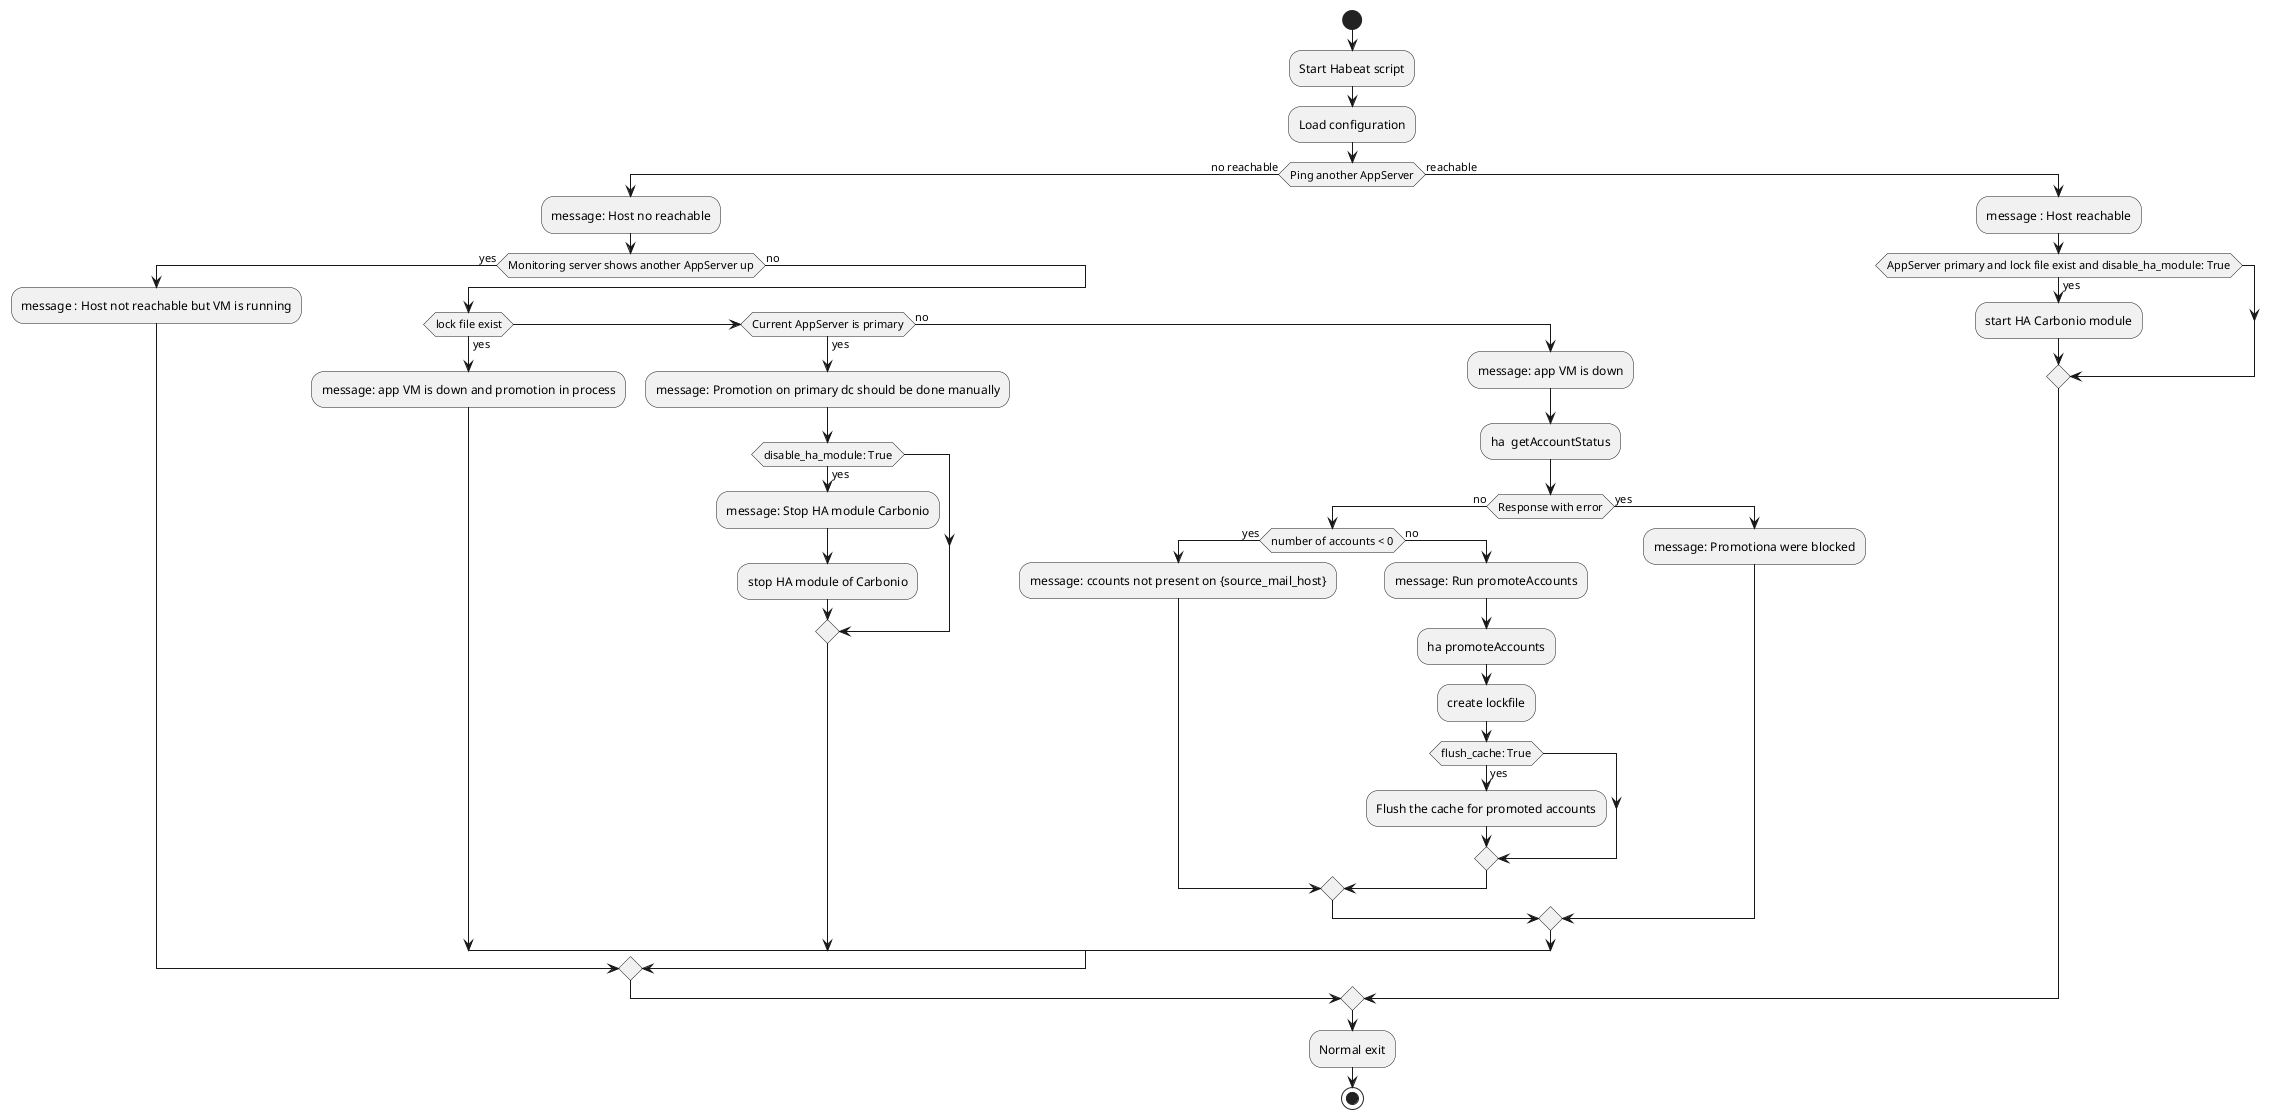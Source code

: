 @startuml
start
:Start Habeat script;
:Load configuration;
if (Ping another AppServer) then (no reachable)
  :message: Host no reachable;
  if (Monitoring server shows another AppServer up) then (yes)
    :message : Host not reachable but VM is running;
  else (no)
    if (lock file exist) then (yes)
      :message: app VM is down and promotion in process;
    elseif (Current AppServer is primary) then (yes)
      :message: Promotion on primary dc should be done manually;
      if (disable_ha_module: True) then (yes)
        :message: Stop HA module Carbonio;
        :stop HA module of Carbonio;
      endif
    else (no)
      :message: app VM is down;
      :ha  getAccountStatus;
      if (Response with error) then (no)
        if (number of accounts < 0) then (yes)
          :message: ccounts not present on {source_mail_host};
        else (no)
          :message: Run promoteAccounts;
          :ha promoteAccounts;
          :create lockfile;
          if (flush_cache: True) then (yes)
            :Flush the cache for promoted accounts;
          endif
        endif
      else (yes)
        :message: Promotiona were blocked;
      endif
    endif
  endif
else (reachable)
  :message : Host reachable;
  if (AppServer primary and lock file exist and disable_ha_module: True) then (yes)
    :start HA Carbonio module;
  endif
endif
  :Normal exit;
  stop
@enduml